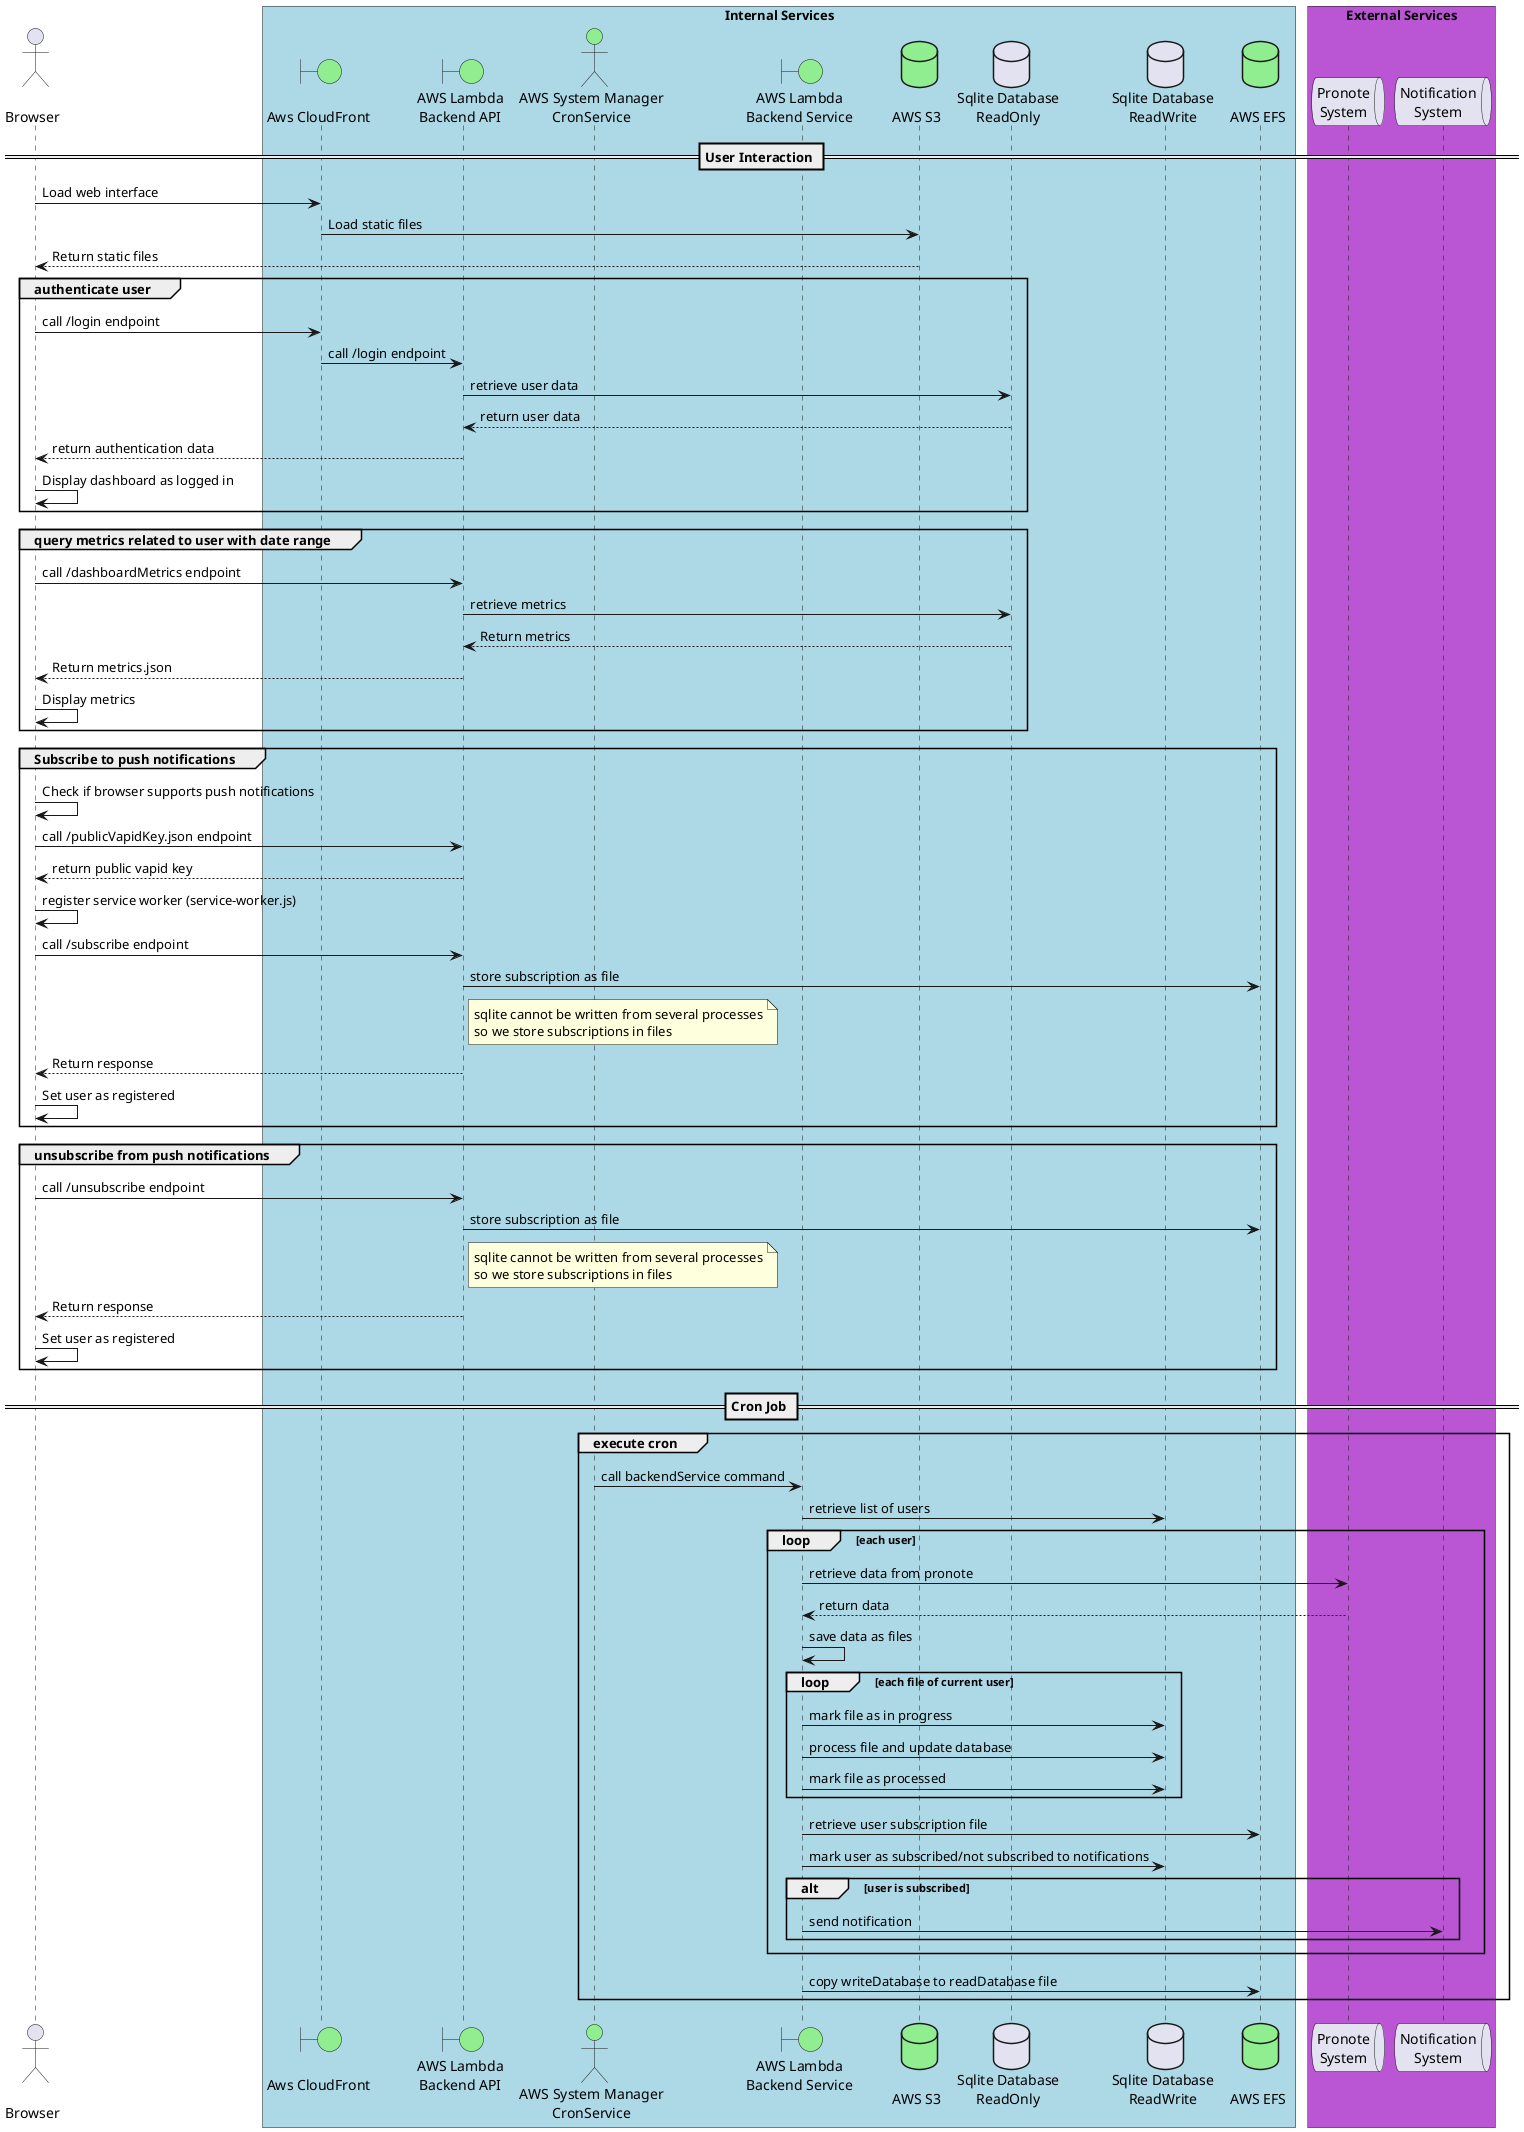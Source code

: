 @startuml "sequence diagram aws oriented"

!pragma teoz true

actor      "\nBrowser"                       as Browser
box        "Internal Services" #LightBlue
  Boundary "\nAws CloudFront"                as cloudfront #LightGreen
  Boundary "AWS Lambda\nBackend API"         as backendAPILambda #LightGreen
  actor    "AWS System Manager\nCronService" as cronService #LightGreen
  Boundary "AWS Lambda\nBackend Service"     as backendServiceLambda #LightGreen
  Database "\nAWS S3"                        as S3 #LightGreen
  Database "Sqlite Database\nReadOnly"       as dbReadOnly
  Database "Sqlite Database\nReadWrite"      as dbReadReadWrite
  Database "\nAWS EFS"                       as efs #LightGreen
end box
box        "External Services" #MediumOrchid
  queue    "Pronote\nSystem"                 as pronoteSystem
  queue    "Notification\nSystem"            as notificationSystem
end box

== User Interaction ==

Browser -> cloudfront: Load web interface
cloudfront -> S3: Load static files
Browser <-- S3: Return static files

group authenticate user
  Browser -> cloudfront: call /login endpoint
  cloudfront -> backendAPILambda: call /login endpoint
  backendAPILambda -> dbReadOnly: retrieve user data
  backendAPILambda <-- dbReadOnly: return user data
  Browser <-- backendAPILambda : return authentication data
  Browser -> Browser: Display dashboard as logged in
end
group query metrics related to user with date range
  Browser -> backendAPILambda: call /dashboardMetrics endpoint
  backendAPILambda -> dbReadOnly: retrieve metrics
  backendAPILambda <-- dbReadOnly: Return metrics
  Browser <-- backendAPILambda: Return metrics.json
  Browser -> Browser: Display metrics
end
group Subscribe to push notifications
  Browser -> Browser: Check if browser supports push notifications
  Browser -> backendAPILambda: call /publicVapidKey.json endpoint
  Browser <-- backendAPILambda: return public vapid key
  Browser -> Browser: register service worker (service-worker.js)
  Browser -> backendAPILambda: call /subscribe endpoint
  backendAPILambda -> efs: store subscription as file
  note right of backendAPILambda
    sqlite cannot be written from several processes
    so we store subscriptions in files
  end note
  backendAPILambda --> Browser: Return response
  Browser -> Browser: Set user as registered
end
group unsubscribe from push notifications
  Browser -> backendAPILambda: call /unsubscribe endpoint
  backendAPILambda -> efs: store subscription as file
  note right of backendAPILambda
    sqlite cannot be written from several processes
    so we store subscriptions in files
  end note
  backendAPILambda --> Browser: Return response
  Browser -> Browser: Set user as registered
end

== Cron Job ==

group execute cron
  cronService -> backendServiceLambda: call backendService command
  backendServiceLambda -> dbReadReadWrite: retrieve list of users
  loop each user
    backendServiceLambda -> pronoteSystem: retrieve data from pronote
    backendServiceLambda <-- pronoteSystem : return data
    backendServiceLambda -> backendServiceLambda: save data as files
    loop each file of current user
      backendServiceLambda -> dbReadReadWrite: mark file as in progress
      backendServiceLambda -> dbReadReadWrite: process file and update database
      backendServiceLambda -> dbReadReadWrite: mark file as processed
    end
    backendServiceLambda -> efs: retrieve user subscription file
    backendServiceLambda -> dbReadReadWrite: mark user as subscribed/not subscribed to notifications
    alt user is subscribed
      backendServiceLambda -> notificationSystem: send notification
    end
  end
  backendServiceLambda -> efs : copy writeDatabase to readDatabase file
end

@enduml
